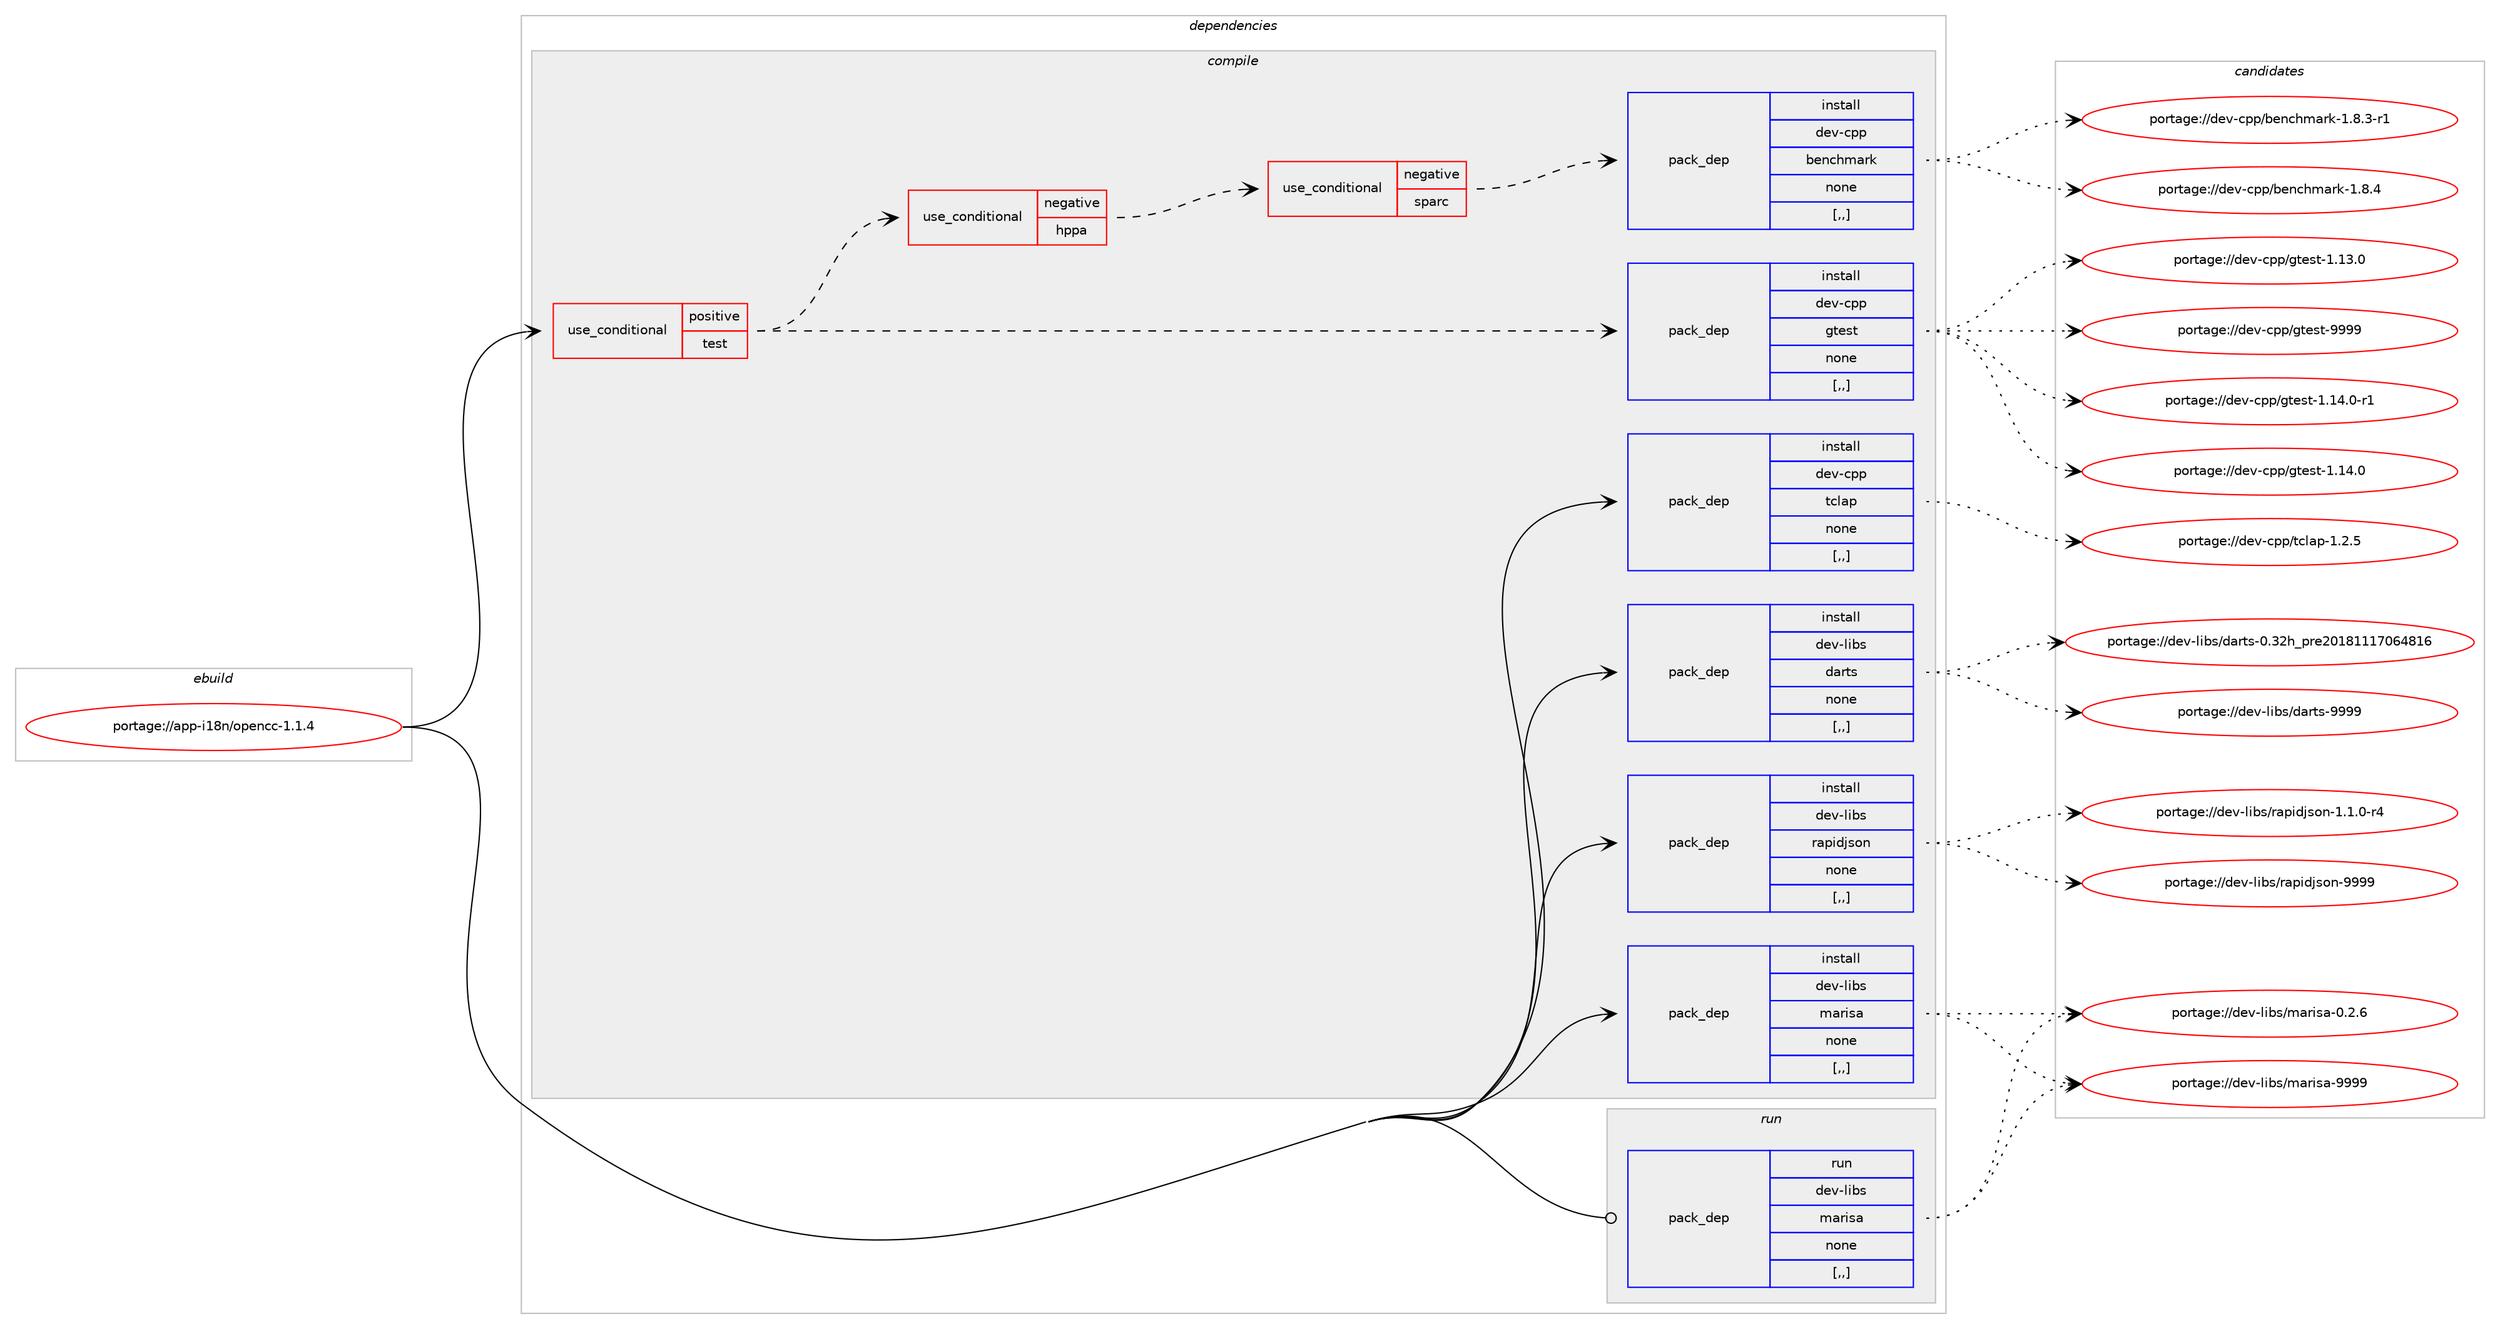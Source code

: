 digraph prolog {

# *************
# Graph options
# *************

newrank=true;
concentrate=true;
compound=true;
graph [rankdir=LR,fontname=Helvetica,fontsize=10,ranksep=1.5];#, ranksep=2.5, nodesep=0.2];
edge  [arrowhead=vee];
node  [fontname=Helvetica,fontsize=10];

# **********
# The ebuild
# **********

subgraph cluster_leftcol {
color=gray;
label=<<i>ebuild</i>>;
id [label="portage://app-i18n/opencc-1.1.4", color=red, width=4, href="../app-i18n/opencc-1.1.4.svg"];
}

# ****************
# The dependencies
# ****************

subgraph cluster_midcol {
color=gray;
label=<<i>dependencies</i>>;
subgraph cluster_compile {
fillcolor="#eeeeee";
style=filled;
label=<<i>compile</i>>;
subgraph cond11249 {
dependency38559 [label=<<TABLE BORDER="0" CELLBORDER="1" CELLSPACING="0" CELLPADDING="4"><TR><TD ROWSPAN="3" CELLPADDING="10">use_conditional</TD></TR><TR><TD>positive</TD></TR><TR><TD>test</TD></TR></TABLE>>, shape=none, color=red];
subgraph pack26936 {
dependency38560 [label=<<TABLE BORDER="0" CELLBORDER="1" CELLSPACING="0" CELLPADDING="4" WIDTH="220"><TR><TD ROWSPAN="6" CELLPADDING="30">pack_dep</TD></TR><TR><TD WIDTH="110">install</TD></TR><TR><TD>dev-cpp</TD></TR><TR><TD>gtest</TD></TR><TR><TD>none</TD></TR><TR><TD>[,,]</TD></TR></TABLE>>, shape=none, color=blue];
}
dependency38559:e -> dependency38560:w [weight=20,style="dashed",arrowhead="vee"];
subgraph cond11250 {
dependency38561 [label=<<TABLE BORDER="0" CELLBORDER="1" CELLSPACING="0" CELLPADDING="4"><TR><TD ROWSPAN="3" CELLPADDING="10">use_conditional</TD></TR><TR><TD>negative</TD></TR><TR><TD>hppa</TD></TR></TABLE>>, shape=none, color=red];
subgraph cond11251 {
dependency38562 [label=<<TABLE BORDER="0" CELLBORDER="1" CELLSPACING="0" CELLPADDING="4"><TR><TD ROWSPAN="3" CELLPADDING="10">use_conditional</TD></TR><TR><TD>negative</TD></TR><TR><TD>sparc</TD></TR></TABLE>>, shape=none, color=red];
subgraph pack26937 {
dependency38563 [label=<<TABLE BORDER="0" CELLBORDER="1" CELLSPACING="0" CELLPADDING="4" WIDTH="220"><TR><TD ROWSPAN="6" CELLPADDING="30">pack_dep</TD></TR><TR><TD WIDTH="110">install</TD></TR><TR><TD>dev-cpp</TD></TR><TR><TD>benchmark</TD></TR><TR><TD>none</TD></TR><TR><TD>[,,]</TD></TR></TABLE>>, shape=none, color=blue];
}
dependency38562:e -> dependency38563:w [weight=20,style="dashed",arrowhead="vee"];
}
dependency38561:e -> dependency38562:w [weight=20,style="dashed",arrowhead="vee"];
}
dependency38559:e -> dependency38561:w [weight=20,style="dashed",arrowhead="vee"];
}
id:e -> dependency38559:w [weight=20,style="solid",arrowhead="vee"];
subgraph pack26938 {
dependency38564 [label=<<TABLE BORDER="0" CELLBORDER="1" CELLSPACING="0" CELLPADDING="4" WIDTH="220"><TR><TD ROWSPAN="6" CELLPADDING="30">pack_dep</TD></TR><TR><TD WIDTH="110">install</TD></TR><TR><TD>dev-cpp</TD></TR><TR><TD>tclap</TD></TR><TR><TD>none</TD></TR><TR><TD>[,,]</TD></TR></TABLE>>, shape=none, color=blue];
}
id:e -> dependency38564:w [weight=20,style="solid",arrowhead="vee"];
subgraph pack26939 {
dependency38565 [label=<<TABLE BORDER="0" CELLBORDER="1" CELLSPACING="0" CELLPADDING="4" WIDTH="220"><TR><TD ROWSPAN="6" CELLPADDING="30">pack_dep</TD></TR><TR><TD WIDTH="110">install</TD></TR><TR><TD>dev-libs</TD></TR><TR><TD>darts</TD></TR><TR><TD>none</TD></TR><TR><TD>[,,]</TD></TR></TABLE>>, shape=none, color=blue];
}
id:e -> dependency38565:w [weight=20,style="solid",arrowhead="vee"];
subgraph pack26940 {
dependency38566 [label=<<TABLE BORDER="0" CELLBORDER="1" CELLSPACING="0" CELLPADDING="4" WIDTH="220"><TR><TD ROWSPAN="6" CELLPADDING="30">pack_dep</TD></TR><TR><TD WIDTH="110">install</TD></TR><TR><TD>dev-libs</TD></TR><TR><TD>marisa</TD></TR><TR><TD>none</TD></TR><TR><TD>[,,]</TD></TR></TABLE>>, shape=none, color=blue];
}
id:e -> dependency38566:w [weight=20,style="solid",arrowhead="vee"];
subgraph pack26941 {
dependency38567 [label=<<TABLE BORDER="0" CELLBORDER="1" CELLSPACING="0" CELLPADDING="4" WIDTH="220"><TR><TD ROWSPAN="6" CELLPADDING="30">pack_dep</TD></TR><TR><TD WIDTH="110">install</TD></TR><TR><TD>dev-libs</TD></TR><TR><TD>rapidjson</TD></TR><TR><TD>none</TD></TR><TR><TD>[,,]</TD></TR></TABLE>>, shape=none, color=blue];
}
id:e -> dependency38567:w [weight=20,style="solid",arrowhead="vee"];
}
subgraph cluster_compileandrun {
fillcolor="#eeeeee";
style=filled;
label=<<i>compile and run</i>>;
}
subgraph cluster_run {
fillcolor="#eeeeee";
style=filled;
label=<<i>run</i>>;
subgraph pack26942 {
dependency38568 [label=<<TABLE BORDER="0" CELLBORDER="1" CELLSPACING="0" CELLPADDING="4" WIDTH="220"><TR><TD ROWSPAN="6" CELLPADDING="30">pack_dep</TD></TR><TR><TD WIDTH="110">run</TD></TR><TR><TD>dev-libs</TD></TR><TR><TD>marisa</TD></TR><TR><TD>none</TD></TR><TR><TD>[,,]</TD></TR></TABLE>>, shape=none, color=blue];
}
id:e -> dependency38568:w [weight=20,style="solid",arrowhead="odot"];
}
}

# **************
# The candidates
# **************

subgraph cluster_choices {
rank=same;
color=gray;
label=<<i>candidates</i>>;

subgraph choice26936 {
color=black;
nodesep=1;
choice1001011184599112112471031161011151164557575757 [label="portage://dev-cpp/gtest-9999", color=red, width=4,href="../dev-cpp/gtest-9999.svg"];
choice100101118459911211247103116101115116454946495246484511449 [label="portage://dev-cpp/gtest-1.14.0-r1", color=red, width=4,href="../dev-cpp/gtest-1.14.0-r1.svg"];
choice10010111845991121124710311610111511645494649524648 [label="portage://dev-cpp/gtest-1.14.0", color=red, width=4,href="../dev-cpp/gtest-1.14.0.svg"];
choice10010111845991121124710311610111511645494649514648 [label="portage://dev-cpp/gtest-1.13.0", color=red, width=4,href="../dev-cpp/gtest-1.13.0.svg"];
dependency38560:e -> choice1001011184599112112471031161011151164557575757:w [style=dotted,weight="100"];
dependency38560:e -> choice100101118459911211247103116101115116454946495246484511449:w [style=dotted,weight="100"];
dependency38560:e -> choice10010111845991121124710311610111511645494649524648:w [style=dotted,weight="100"];
dependency38560:e -> choice10010111845991121124710311610111511645494649514648:w [style=dotted,weight="100"];
}
subgraph choice26937 {
color=black;
nodesep=1;
choice100101118459911211247981011109910410997114107454946564652 [label="portage://dev-cpp/benchmark-1.8.4", color=red, width=4,href="../dev-cpp/benchmark-1.8.4.svg"];
choice1001011184599112112479810111099104109971141074549465646514511449 [label="portage://dev-cpp/benchmark-1.8.3-r1", color=red, width=4,href="../dev-cpp/benchmark-1.8.3-r1.svg"];
dependency38563:e -> choice100101118459911211247981011109910410997114107454946564652:w [style=dotted,weight="100"];
dependency38563:e -> choice1001011184599112112479810111099104109971141074549465646514511449:w [style=dotted,weight="100"];
}
subgraph choice26938 {
color=black;
nodesep=1;
choice1001011184599112112471169910897112454946504653 [label="portage://dev-cpp/tclap-1.2.5", color=red, width=4,href="../dev-cpp/tclap-1.2.5.svg"];
dependency38564:e -> choice1001011184599112112471169910897112454946504653:w [style=dotted,weight="100"];
}
subgraph choice26939 {
color=black;
nodesep=1;
choice100101118451081059811547100971141161154557575757 [label="portage://dev-libs/darts-9999", color=red, width=4,href="../dev-libs/darts-9999.svg"];
choice100101118451081059811547100971141161154548465150104951121141015048495649494955485452564954 [label="portage://dev-libs/darts-0.32h_pre20181117064816", color=red, width=4,href="../dev-libs/darts-0.32h_pre20181117064816.svg"];
dependency38565:e -> choice100101118451081059811547100971141161154557575757:w [style=dotted,weight="100"];
dependency38565:e -> choice100101118451081059811547100971141161154548465150104951121141015048495649494955485452564954:w [style=dotted,weight="100"];
}
subgraph choice26940 {
color=black;
nodesep=1;
choice10010111845108105981154710997114105115974557575757 [label="portage://dev-libs/marisa-9999", color=red, width=4,href="../dev-libs/marisa-9999.svg"];
choice1001011184510810598115471099711410511597454846504654 [label="portage://dev-libs/marisa-0.2.6", color=red, width=4,href="../dev-libs/marisa-0.2.6.svg"];
dependency38566:e -> choice10010111845108105981154710997114105115974557575757:w [style=dotted,weight="100"];
dependency38566:e -> choice1001011184510810598115471099711410511597454846504654:w [style=dotted,weight="100"];
}
subgraph choice26941 {
color=black;
nodesep=1;
choice100101118451081059811547114971121051001061151111104557575757 [label="portage://dev-libs/rapidjson-9999", color=red, width=4,href="../dev-libs/rapidjson-9999.svg"];
choice100101118451081059811547114971121051001061151111104549464946484511452 [label="portage://dev-libs/rapidjson-1.1.0-r4", color=red, width=4,href="../dev-libs/rapidjson-1.1.0-r4.svg"];
dependency38567:e -> choice100101118451081059811547114971121051001061151111104557575757:w [style=dotted,weight="100"];
dependency38567:e -> choice100101118451081059811547114971121051001061151111104549464946484511452:w [style=dotted,weight="100"];
}
subgraph choice26942 {
color=black;
nodesep=1;
choice10010111845108105981154710997114105115974557575757 [label="portage://dev-libs/marisa-9999", color=red, width=4,href="../dev-libs/marisa-9999.svg"];
choice1001011184510810598115471099711410511597454846504654 [label="portage://dev-libs/marisa-0.2.6", color=red, width=4,href="../dev-libs/marisa-0.2.6.svg"];
dependency38568:e -> choice10010111845108105981154710997114105115974557575757:w [style=dotted,weight="100"];
dependency38568:e -> choice1001011184510810598115471099711410511597454846504654:w [style=dotted,weight="100"];
}
}

}
